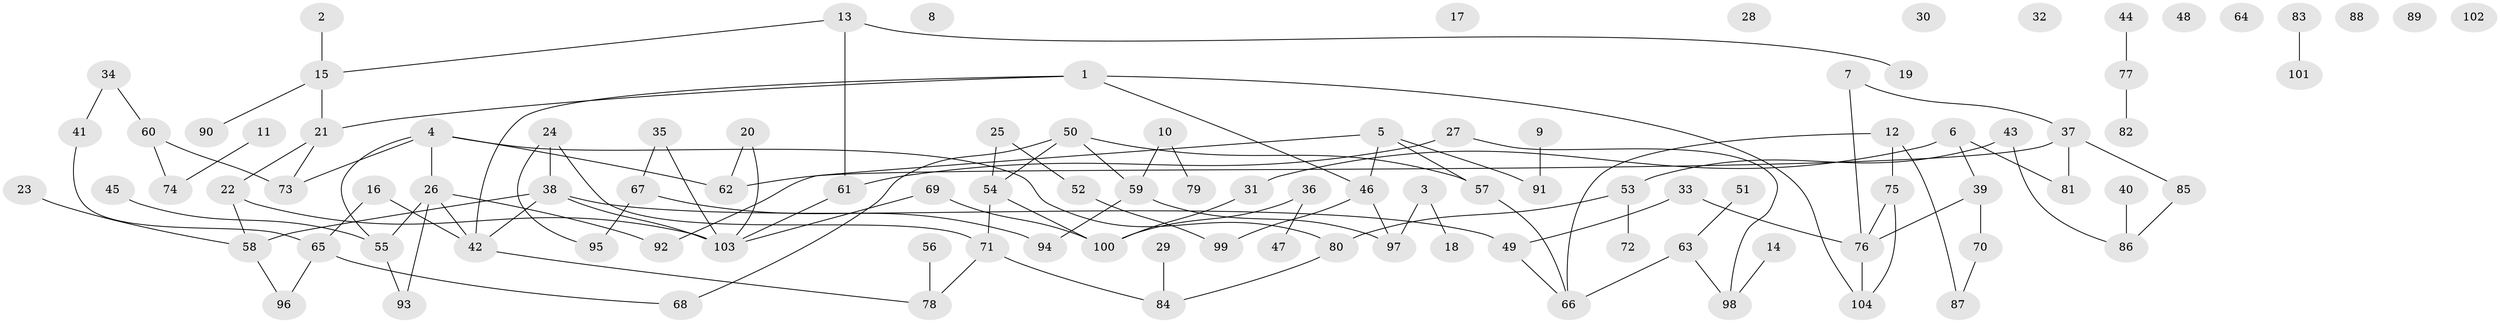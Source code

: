 // coarse degree distribution, {5: 0.031746031746031744, 4: 0.15873015873015872, 6: 0.031746031746031744, 1: 0.19047619047619047, 3: 0.25396825396825395, 2: 0.30158730158730157, 7: 0.031746031746031744}
// Generated by graph-tools (version 1.1) at 2025/48/03/04/25 22:48:11]
// undirected, 104 vertices, 120 edges
graph export_dot {
  node [color=gray90,style=filled];
  1;
  2;
  3;
  4;
  5;
  6;
  7;
  8;
  9;
  10;
  11;
  12;
  13;
  14;
  15;
  16;
  17;
  18;
  19;
  20;
  21;
  22;
  23;
  24;
  25;
  26;
  27;
  28;
  29;
  30;
  31;
  32;
  33;
  34;
  35;
  36;
  37;
  38;
  39;
  40;
  41;
  42;
  43;
  44;
  45;
  46;
  47;
  48;
  49;
  50;
  51;
  52;
  53;
  54;
  55;
  56;
  57;
  58;
  59;
  60;
  61;
  62;
  63;
  64;
  65;
  66;
  67;
  68;
  69;
  70;
  71;
  72;
  73;
  74;
  75;
  76;
  77;
  78;
  79;
  80;
  81;
  82;
  83;
  84;
  85;
  86;
  87;
  88;
  89;
  90;
  91;
  92;
  93;
  94;
  95;
  96;
  97;
  98;
  99;
  100;
  101;
  102;
  103;
  104;
  1 -- 21;
  1 -- 42;
  1 -- 46;
  1 -- 104;
  2 -- 15;
  3 -- 18;
  3 -- 97;
  4 -- 26;
  4 -- 55;
  4 -- 62;
  4 -- 73;
  4 -- 80;
  5 -- 46;
  5 -- 57;
  5 -- 91;
  5 -- 92;
  6 -- 31;
  6 -- 39;
  6 -- 81;
  7 -- 37;
  7 -- 76;
  9 -- 91;
  10 -- 59;
  10 -- 79;
  11 -- 74;
  12 -- 66;
  12 -- 75;
  12 -- 87;
  13 -- 15;
  13 -- 19;
  13 -- 61;
  14 -- 98;
  15 -- 21;
  15 -- 90;
  16 -- 42;
  16 -- 65;
  20 -- 62;
  20 -- 103;
  21 -- 22;
  21 -- 73;
  22 -- 58;
  22 -- 103;
  23 -- 58;
  24 -- 38;
  24 -- 71;
  24 -- 95;
  25 -- 52;
  25 -- 54;
  26 -- 42;
  26 -- 55;
  26 -- 92;
  26 -- 93;
  27 -- 61;
  27 -- 98;
  29 -- 84;
  31 -- 100;
  33 -- 49;
  33 -- 76;
  34 -- 41;
  34 -- 60;
  35 -- 67;
  35 -- 103;
  36 -- 47;
  36 -- 100;
  37 -- 62;
  37 -- 81;
  37 -- 85;
  38 -- 42;
  38 -- 49;
  38 -- 58;
  38 -- 103;
  39 -- 70;
  39 -- 76;
  40 -- 86;
  41 -- 65;
  42 -- 78;
  43 -- 53;
  43 -- 86;
  44 -- 77;
  45 -- 55;
  46 -- 97;
  46 -- 99;
  49 -- 66;
  50 -- 54;
  50 -- 57;
  50 -- 59;
  50 -- 68;
  51 -- 63;
  52 -- 99;
  53 -- 72;
  53 -- 80;
  54 -- 71;
  54 -- 100;
  55 -- 93;
  56 -- 78;
  57 -- 66;
  58 -- 96;
  59 -- 94;
  59 -- 97;
  60 -- 73;
  60 -- 74;
  61 -- 103;
  63 -- 66;
  63 -- 98;
  65 -- 68;
  65 -- 96;
  67 -- 94;
  67 -- 95;
  69 -- 100;
  69 -- 103;
  70 -- 87;
  71 -- 78;
  71 -- 84;
  75 -- 76;
  75 -- 104;
  76 -- 104;
  77 -- 82;
  80 -- 84;
  83 -- 101;
  85 -- 86;
}
